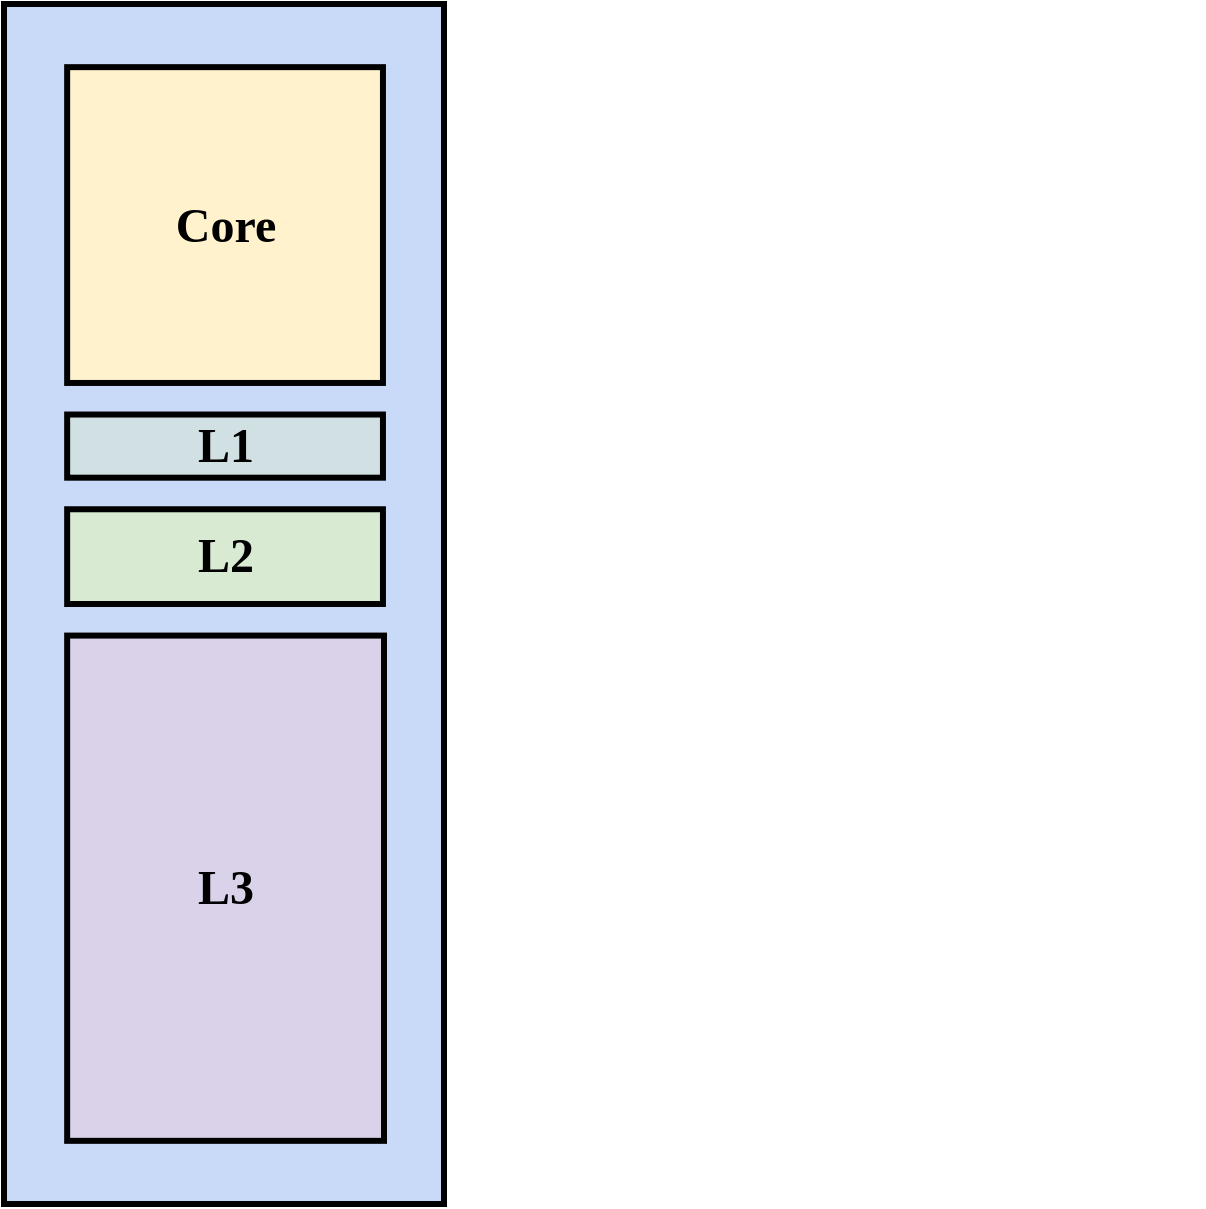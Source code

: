 <mxfile version="24.2.5" type="device">
  <diagram id="bPtiM-cBsUfIetChZ_1X" name="Page-1">
    <mxGraphModel dx="2056" dy="1218" grid="1" gridSize="10" guides="1" tooltips="1" connect="1" arrows="1" fold="1" page="1" pageScale="1" pageWidth="850" pageHeight="1100" math="0" shadow="0">
      <root>
        <mxCell id="0" />
        <mxCell id="1" parent="0" />
        <mxCell id="-cntTJ3TW4yOcXrFvQFZ-1" value="" style="group;fontFamily=DMCA Sans Serif;fontStyle=1" parent="1" vertex="1" connectable="0">
          <mxGeometry x="140" y="180" width="600" height="600" as="geometry" />
        </mxCell>
        <mxCell id="0WQXpvfWG1UJOXmH6Nm0-1" value="" style="rounded=0;whiteSpace=wrap;html=1;fillColor=none;strokeColor=none;fontFamily=DMCA Sans Serif;fontStyle=1" parent="-cntTJ3TW4yOcXrFvQFZ-1" vertex="1">
          <mxGeometry width="600" height="600" as="geometry" />
        </mxCell>
        <mxCell id="VLUZ75N3-F3q_jsqpljg-1" value="" style="rounded=0;whiteSpace=wrap;html=1;strokeWidth=3;fontFamily=DMCA Sans Serif;fontSize=24;fillColor=#C9DAF8;fontStyle=1" parent="-cntTJ3TW4yOcXrFvQFZ-1" vertex="1">
          <mxGeometry width="220" height="600" as="geometry" />
        </mxCell>
        <mxCell id="VLUZ75N3-F3q_jsqpljg-2" value="Core" style="rounded=0;whiteSpace=wrap;html=1;strokeWidth=3;fillColor=#FFF2CC;fontFamily=DMCA Sans Serif;fontSize=24;fontStyle=1" parent="-cntTJ3TW4yOcXrFvQFZ-1" vertex="1">
          <mxGeometry x="31.579" y="31.579" width="157.895" height="157.895" as="geometry" />
        </mxCell>
        <mxCell id="VLUZ75N3-F3q_jsqpljg-5" value="L1" style="rounded=0;whiteSpace=wrap;html=1;strokeWidth=3;fillColor=#D0E0E3;fontFamily=DMCA Sans Serif;fontSize=24;fontStyle=1" parent="-cntTJ3TW4yOcXrFvQFZ-1" vertex="1">
          <mxGeometry x="31.579" y="205.263" width="157.895" height="31.579" as="geometry" />
        </mxCell>
        <mxCell id="VLUZ75N3-F3q_jsqpljg-8" value="L2" style="rounded=0;whiteSpace=wrap;html=1;strokeWidth=3;fillColor=#D9EAD3;fontFamily=DMCA Sans Serif;fontSize=24;fontStyle=1" parent="-cntTJ3TW4yOcXrFvQFZ-1" vertex="1">
          <mxGeometry x="31.579" y="252.632" width="157.895" height="47.368" as="geometry" />
        </mxCell>
        <mxCell id="VLUZ75N3-F3q_jsqpljg-11" value="L3" style="rounded=0;whiteSpace=wrap;html=1;strokeWidth=3;fillColor=#D9D2E9;fontFamily=DMCA Sans Serif;fontSize=24;fontStyle=1" parent="-cntTJ3TW4yOcXrFvQFZ-1" vertex="1">
          <mxGeometry x="31.58" y="315.79" width="158.42" height="252.63" as="geometry" />
        </mxCell>
      </root>
    </mxGraphModel>
  </diagram>
</mxfile>
